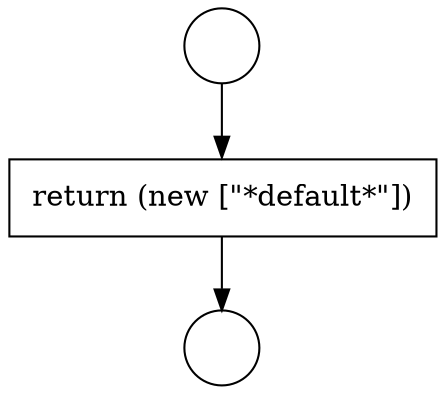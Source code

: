 digraph {
  node8317 [shape=circle label=" " color="black" fillcolor="white" style=filled]
  node8319 [shape=none, margin=0, label=<<font color="black">
    <table border="0" cellborder="1" cellspacing="0" cellpadding="10">
      <tr><td align="left">return (new [&quot;*default*&quot;])</td></tr>
    </table>
  </font>> color="black" fillcolor="white" style=filled]
  node8318 [shape=circle label=" " color="black" fillcolor="white" style=filled]
  node8317 -> node8319 [ color="black"]
  node8319 -> node8318 [ color="black"]
}
